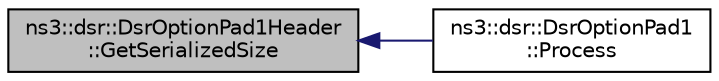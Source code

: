digraph "ns3::dsr::DsrOptionPad1Header::GetSerializedSize"
{
  edge [fontname="Helvetica",fontsize="10",labelfontname="Helvetica",labelfontsize="10"];
  node [fontname="Helvetica",fontsize="10",shape=record];
  rankdir="LR";
  Node1 [label="ns3::dsr::DsrOptionPad1Header\l::GetSerializedSize",height=0.2,width=0.4,color="black", fillcolor="grey75", style="filled", fontcolor="black"];
  Node1 -> Node2 [dir="back",color="midnightblue",fontsize="10",style="solid"];
  Node2 [label="ns3::dsr::DsrOptionPad1\l::Process",height=0.2,width=0.4,color="black", fillcolor="white", style="filled",URL="$db/d1f/classns3_1_1dsr_1_1DsrOptionPad1.html#a4a8fd7d5c19337b08678e1149dc7e7a5",tooltip="Process method. "];
}
